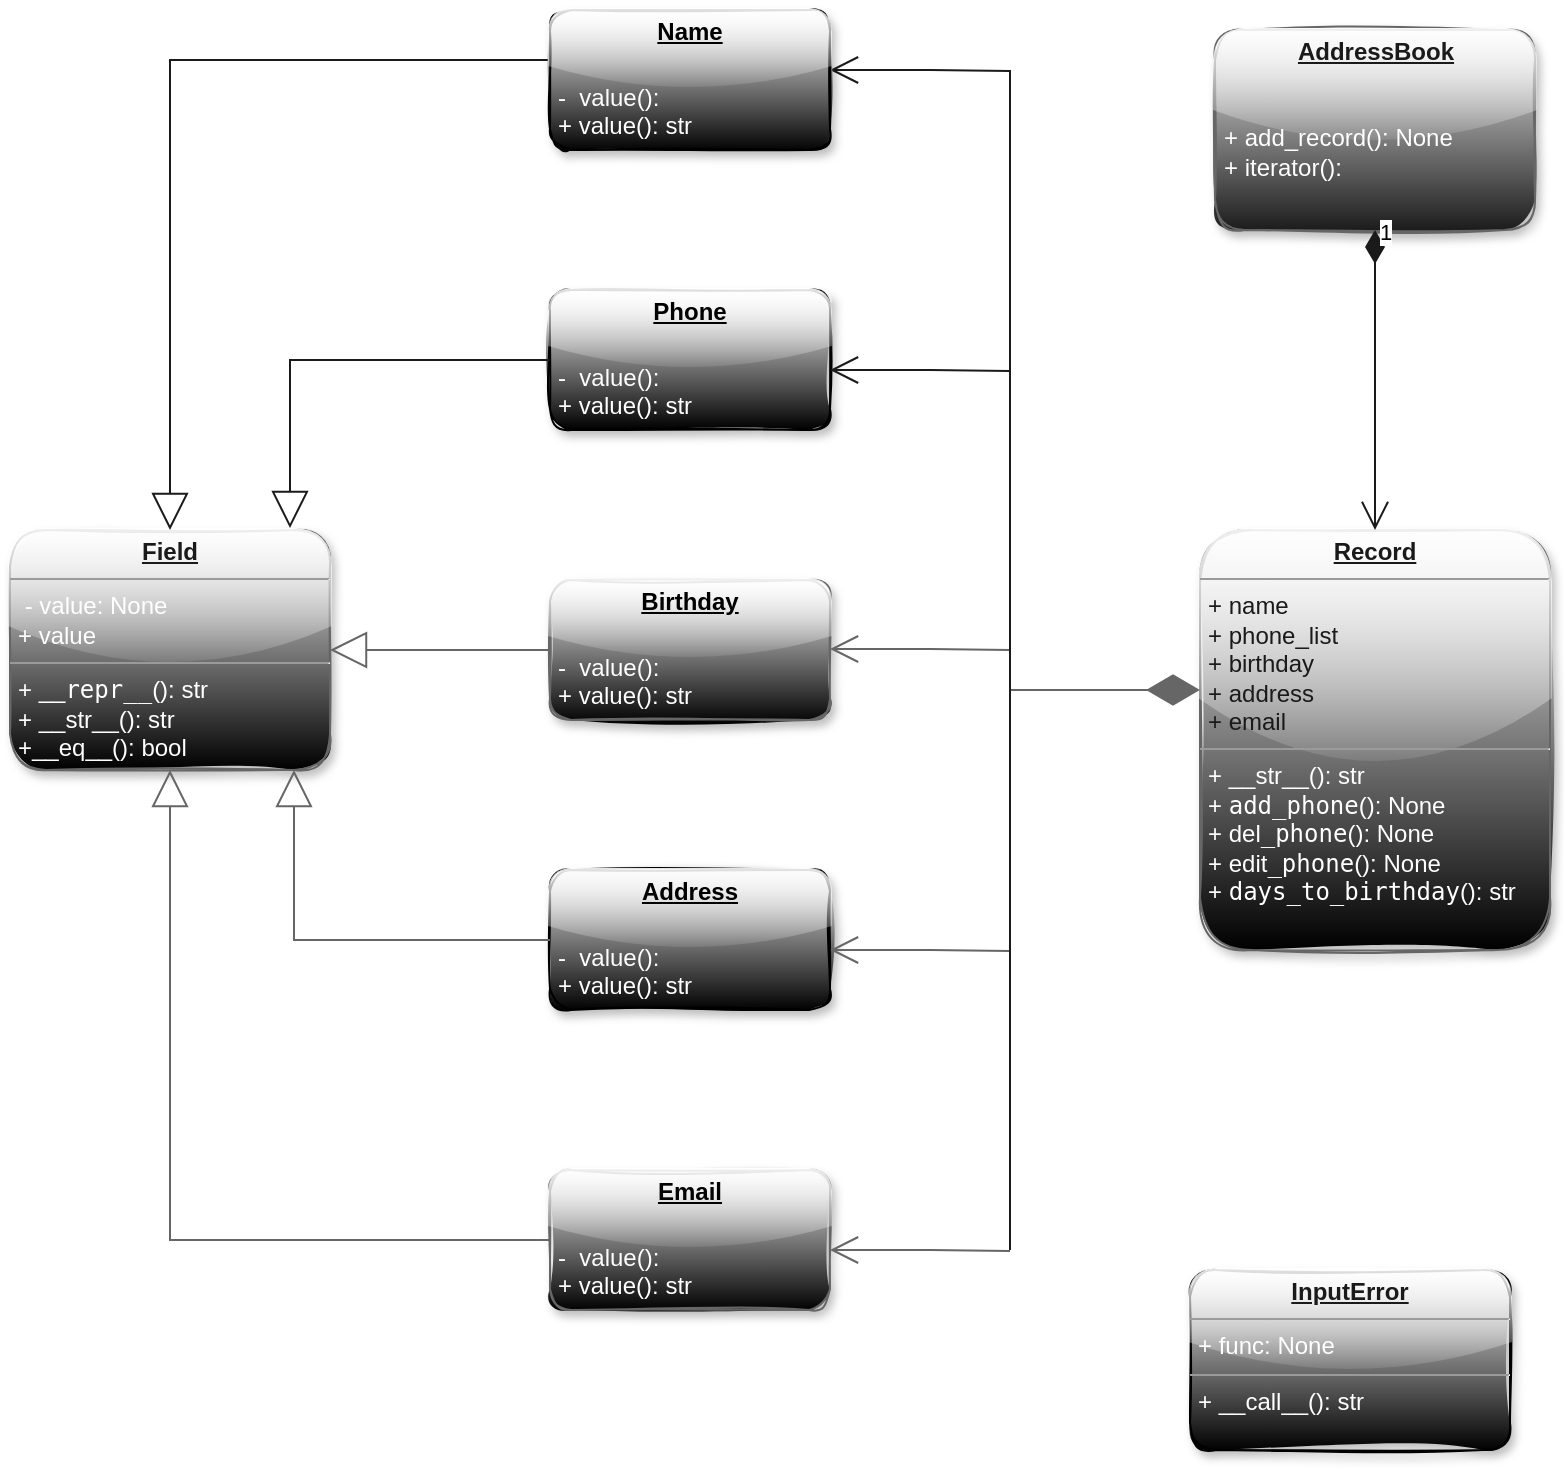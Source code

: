 <mxfile version="20.1.1" type="device"><diagram id="nMybgRbnOBuEh0HEqePO" name="Page-1"><mxGraphModel dx="1912" dy="1684" grid="1" gridSize="10" guides="1" tooltips="1" connect="1" arrows="1" fold="1" page="1" pageScale="1" pageWidth="850" pageHeight="1100" background="#ffffff" math="0" shadow="0"><root><mxCell id="0"/><mxCell id="1" parent="0"/><mxCell id="24" value="&lt;p style=&quot;margin: 0px ; margin-top: 4px ; text-align: center&quot;&gt;&lt;b&gt;&lt;font color=&quot;#1a1a1a&quot;&gt;&lt;u&gt;Field&lt;/u&gt;&lt;/font&gt;&lt;/b&gt;&lt;/p&gt;&lt;hr size=&quot;1&quot;&gt;&lt;p style=&quot;margin: 0px ; margin-left: 4px&quot;&gt;&lt;font color=&quot;#ffffff&quot;&gt;&amp;nbsp;- value: None&lt;/font&gt;&lt;/p&gt;&lt;p style=&quot;margin: 0px ; margin-left: 4px&quot;&gt;&lt;span&gt;&lt;font color=&quot;#ffffff&quot;&gt;+ value&lt;/font&gt;&lt;/span&gt;&lt;/p&gt;&lt;hr size=&quot;1&quot;&gt;&lt;p style=&quot;margin: 0px ; margin-left: 4px&quot;&gt;&lt;font color=&quot;#ffffff&quot;&gt;+ __&lt;span style=&quot;font-family: &amp;quot;jetbrains mono&amp;quot;, monospace;&quot;&gt;repr__&lt;/span&gt;&lt;span&gt;(): str&lt;/span&gt;&lt;/font&gt;&lt;/p&gt;&lt;p style=&quot;margin: 0px ; margin-left: 4px&quot;&gt;&lt;font color=&quot;#ffffff&quot;&gt;&lt;span&gt;+ __str__(): str&lt;/span&gt;&lt;/font&gt;&lt;/p&gt;&lt;p style=&quot;margin: 0px ; margin-left: 4px&quot;&gt;&lt;font color=&quot;#ffffff&quot;&gt;&lt;span&gt;+__eq__(): bool&lt;/span&gt;&lt;/font&gt;&lt;/p&gt;" style="verticalAlign=top;align=left;overflow=fill;fontSize=12;fontFamily=Helvetica;html=1;rounded=1;shadow=1;glass=1;labelBackgroundColor=none;labelBorderColor=none;sketch=1;strokeColor=#666666;fillColor=#f5f5f5;gradientColor=#000000;" parent="1" vertex="1"><mxGeometry x="-820" y="-720" width="160" height="120" as="geometry"/></mxCell><mxCell id="31" value="&lt;p style=&quot;margin: 0px ; margin-top: 4px ; text-align: center&quot;&gt;&lt;b&gt;&lt;u&gt;Email&lt;/u&gt;&lt;/b&gt;&lt;/p&gt;&lt;p style=&quot;margin: 0px ; margin-top: 4px ; text-align: center&quot;&gt;&lt;b&gt;&lt;u&gt;&lt;br&gt;&lt;/u&gt;&lt;/b&gt;&lt;/p&gt;&lt;p style=&quot;margin: 0px 0px 0px 4px&quot;&gt;&lt;font color=&quot;#ffffff&quot;&gt;-&amp;nbsp; value():&amp;nbsp;&lt;/font&gt;&lt;/p&gt;&lt;p style=&quot;margin: 0px 0px 0px 4px&quot;&gt;&lt;span&gt;&lt;font color=&quot;#ffffff&quot;&gt;+ value(): str&lt;/font&gt;&lt;/span&gt;&lt;br&gt;&lt;/p&gt;&lt;p style=&quot;margin: 0px ; margin-top: 4px ; text-align: center&quot;&gt;&lt;b&gt;&lt;u&gt;&lt;br&gt;&lt;/u&gt;&lt;/b&gt;&lt;/p&gt;&lt;p style=&quot;margin: 0px ; margin-top: 4px ; text-align: center&quot;&gt;&lt;b&gt;&lt;u&gt;&lt;br&gt;&lt;/u&gt;&lt;/b&gt;&lt;/p&gt;" style="verticalAlign=top;align=left;overflow=fill;fontSize=12;fontFamily=Helvetica;html=1;rounded=1;shadow=1;glass=1;labelBackgroundColor=none;labelBorderColor=none;sketch=1;strokeColor=#666666;fillColor=#f5f5f5;gradientColor=#000000;" parent="1" vertex="1"><mxGeometry x="-550" y="-400" width="140" height="70" as="geometry"/></mxCell><mxCell id="42" value="&lt;p style=&quot;margin: 0px ; margin-top: 4px ; text-align: center&quot;&gt;&lt;b&gt;&lt;font color=&quot;#1a1a1a&quot;&gt;&lt;u&gt;Record&lt;/u&gt;&lt;/font&gt;&lt;/b&gt;&lt;/p&gt;&lt;hr size=&quot;1&quot;&gt;&lt;p style=&quot;margin: 0px ; margin-left: 4px&quot;&gt;&lt;font color=&quot;#1a1a1a&quot;&gt;+ name&lt;/font&gt;&lt;/p&gt;&lt;p style=&quot;margin: 0px ; margin-left: 4px&quot;&gt;&lt;span&gt;&lt;font color=&quot;#1a1a1a&quot;&gt;+ phone_list&lt;/font&gt;&lt;/span&gt;&lt;/p&gt;&lt;p style=&quot;margin: 0px ; margin-left: 4px&quot;&gt;&lt;font color=&quot;#1a1a1a&quot;&gt;+ birthday&lt;/font&gt;&lt;/p&gt;&lt;p style=&quot;margin: 0px ; margin-left: 4px&quot;&gt;&lt;font color=&quot;#1a1a1a&quot;&gt;+ address&lt;/font&gt;&lt;/p&gt;&lt;p style=&quot;margin: 0px ; margin-left: 4px&quot;&gt;&lt;font color=&quot;#1a1a1a&quot;&gt;+ email&lt;/font&gt;&lt;/p&gt;&lt;hr size=&quot;1&quot;&gt;&lt;p style=&quot;margin: 0px ; margin-left: 4px&quot;&gt;&lt;span style=&quot;color: rgb(255 , 255 , 255)&quot;&gt;+ __str__(): str&lt;/span&gt;&lt;br&gt;&lt;/p&gt;&lt;p style=&quot;margin: 0px ; margin-left: 4px&quot;&gt;&lt;font color=&quot;#ffffff&quot;&gt;&lt;span&gt;+&amp;nbsp;&lt;/span&gt;&lt;/font&gt;&lt;span style=&quot;font-family: &amp;quot;jetbrains mono&amp;quot;, monospace;&quot;&gt;&lt;font color=&quot;#ffffff&quot;&gt;add_phone&lt;/font&gt;&lt;/span&gt;&lt;span style=&quot;color: rgb(255 , 255 , 255)&quot;&gt;():&amp;nbsp;&lt;/span&gt;&lt;span style=&quot;color: rgb(255 , 255 , 255)&quot;&gt;None&lt;/span&gt;&lt;/p&gt;&lt;p style=&quot;margin: 0px 0px 0px 4px&quot;&gt;&lt;font color=&quot;#ffffff&quot;&gt;+ del&lt;/font&gt;&lt;span style=&quot;font-family: &amp;quot;jetbrains mono&amp;quot;, monospace;&quot;&gt;&lt;font color=&quot;#ffffff&quot;&gt;_phone&lt;/font&gt;&lt;/span&gt;&lt;span style=&quot;color: rgb(255 , 255 , 255)&quot;&gt;():&amp;nbsp;&lt;/span&gt;&lt;span style=&quot;color: rgb(255 , 255 , 255)&quot;&gt;None&lt;/span&gt;&lt;/p&gt;&lt;p style=&quot;margin: 0px 0px 0px 4px&quot;&gt;&lt;font color=&quot;#ffffff&quot;&gt;+ edit&lt;/font&gt;&lt;span style=&quot;font-family: &amp;quot;jetbrains mono&amp;quot;, monospace;&quot;&gt;&lt;font color=&quot;#ffffff&quot;&gt;_phone&lt;/font&gt;&lt;/span&gt;&lt;span style=&quot;color: rgb(255 , 255 , 255)&quot;&gt;():&amp;nbsp;&lt;/span&gt;&lt;span style=&quot;color: rgb(255 , 255 , 255)&quot;&gt;None&lt;/span&gt;&lt;/p&gt;&lt;p style=&quot;margin: 0px 0px 0px 4px&quot;&gt;&lt;font color=&quot;#ffffff&quot;&gt;+&amp;nbsp;&lt;/font&gt;&lt;span style=&quot;font-family: &amp;quot;jetbrains mono&amp;quot;, monospace;&quot;&gt;&lt;font color=&quot;#ffffff&quot;&gt;days_to_birthday&lt;/font&gt;&lt;/span&gt;&lt;span style=&quot;color: rgb(255 , 255 , 255)&quot;&gt;(): str&lt;/span&gt;&lt;/p&gt;&lt;div&gt;&lt;span style=&quot;color: rgb(255 , 255 , 255)&quot;&gt;&lt;br&gt;&lt;/span&gt;&lt;/div&gt;&lt;div&gt;&lt;span style=&quot;color: rgb(255 , 255 , 255)&quot;&gt;&lt;br&gt;&lt;/span&gt;&lt;/div&gt;&lt;div&gt;&lt;span style=&quot;color: rgb(255 , 255 , 255)&quot;&gt;&lt;br&gt;&lt;/span&gt;&lt;/div&gt;&lt;p style=&quot;margin: 0px ; margin-left: 4px&quot;&gt;&lt;span style=&quot;color: rgb(255 , 255 , 255)&quot;&gt;&lt;br&gt;&lt;/span&gt;&lt;/p&gt;" style="verticalAlign=top;align=left;overflow=fill;fontSize=12;fontFamily=Helvetica;html=1;rounded=1;shadow=1;glass=1;labelBackgroundColor=none;labelBorderColor=none;sketch=1;strokeColor=#666666;fillColor=#f5f5f5;gradientColor=#000000;" parent="1" vertex="1"><mxGeometry x="-225" y="-720" width="175" height="210" as="geometry"/></mxCell><mxCell id="43" value="&lt;p style=&quot;margin: 0px ; margin-top: 4px ; text-align: center&quot;&gt;&lt;b&gt;&lt;font color=&quot;#1a1a1a&quot;&gt;&lt;u&gt;AddressBook&lt;/u&gt;&lt;/font&gt;&lt;/b&gt;&lt;/p&gt;&lt;p style=&quot;margin: 0px ; margin-left: 4px&quot;&gt;&lt;br&gt;&lt;/p&gt;&lt;p style=&quot;margin: 0px ; margin-left: 4px&quot;&gt;&lt;br&gt;&lt;/p&gt;&lt;p style=&quot;margin: 0px ; margin-left: 4px&quot;&gt;&lt;font color=&quot;#ffffff&quot;&gt;&lt;span&gt;+ add_record(): None&lt;/span&gt;&lt;/font&gt;&lt;/p&gt;&lt;p style=&quot;margin: 0px ; margin-left: 4px&quot;&gt;&lt;font color=&quot;#ffffff&quot;&gt;&lt;span&gt;+ iterator():&lt;/span&gt;&lt;/font&gt;&lt;/p&gt;" style="verticalAlign=top;align=left;overflow=fill;fontSize=12;fontFamily=Helvetica;html=1;rounded=1;shadow=1;glass=1;labelBackgroundColor=none;labelBorderColor=none;sketch=1;fillColor=#f5f5f5;gradientColor=#1A1A1A;strokeColor=#666666;" parent="1" vertex="1"><mxGeometry x="-217.5" y="-970" width="160" height="100" as="geometry"/></mxCell><mxCell id="45" value="&lt;p style=&quot;margin: 0px ; margin-top: 4px ; text-align: center&quot;&gt;&lt;b&gt;&lt;font color=&quot;#1a1a1a&quot;&gt;&lt;u&gt;InputError&lt;/u&gt;&lt;/font&gt;&lt;/b&gt;&lt;/p&gt;&lt;hr size=&quot;1&quot;&gt;&lt;p style=&quot;margin: 0px ; margin-left: 4px&quot;&gt;&lt;font color=&quot;#ffffff&quot;&gt;+ func: None&lt;/font&gt;&lt;/p&gt;&lt;hr size=&quot;1&quot;&gt;&lt;p style=&quot;margin: 0px ; margin-left: 4px&quot;&gt;&lt;font color=&quot;#ffffff&quot;&gt;+ __call__&lt;span&gt;(): str&lt;/span&gt;&lt;/font&gt;&lt;/p&gt;&lt;p style=&quot;margin: 0px ; margin-left: 4px&quot;&gt;&lt;br&gt;&lt;/p&gt;" style="verticalAlign=top;align=left;overflow=fill;fontSize=12;fontFamily=Helvetica;html=1;rounded=1;shadow=1;glass=1;labelBackgroundColor=none;labelBorderColor=none;sketch=1;strokeColor=#000000;fillColor=#f5f5f5;gradientColor=#000000;" parent="1" vertex="1"><mxGeometry x="-230" y="-350" width="160" height="90" as="geometry"/></mxCell><mxCell id="46" style="edgeStyle=orthogonalEdgeStyle;rounded=0;orthogonalLoop=1;jettySize=auto;html=1;exitX=0.5;exitY=1;exitDx=0;exitDy=0;fontColor=#FFFFFF;fillColor=#f5f5f5;gradientColor=#b3b3b3;strokeColor=#666666;" parent="1" source="45" target="45" edge="1"><mxGeometry relative="1" as="geometry"/></mxCell><mxCell id="29" value="&lt;p style=&quot;margin: 0px ; margin-top: 4px ; text-align: center&quot;&gt;&lt;b&gt;&lt;u&gt;Birthday&lt;/u&gt;&lt;/b&gt;&lt;/p&gt;&lt;p style=&quot;margin: 0px ; margin-top: 4px ; text-align: center&quot;&gt;&lt;b&gt;&lt;u&gt;&lt;br&gt;&lt;/u&gt;&lt;/b&gt;&lt;/p&gt;&lt;p style=&quot;margin: 0px 0px 0px 4px&quot;&gt;&lt;font color=&quot;#ffffff&quot;&gt;-&amp;nbsp; value():&amp;nbsp;&lt;/font&gt;&lt;/p&gt;&lt;p style=&quot;margin: 0px 0px 0px 4px&quot;&gt;&lt;span&gt;&lt;font color=&quot;#ffffff&quot;&gt;+ value(): str&lt;/font&gt;&lt;/span&gt;&lt;br&gt;&lt;/p&gt;&lt;p style=&quot;margin: 0px ; margin-top: 4px ; text-align: center&quot;&gt;&lt;b&gt;&lt;u&gt;&lt;br&gt;&lt;/u&gt;&lt;/b&gt;&lt;/p&gt;&lt;p style=&quot;margin: 0px ; margin-top: 4px ; text-align: center&quot;&gt;&lt;b&gt;&lt;u&gt;&lt;br&gt;&lt;/u&gt;&lt;/b&gt;&lt;/p&gt;" style="verticalAlign=top;align=left;overflow=fill;fontSize=12;fontFamily=Helvetica;html=1;rounded=1;shadow=1;glass=1;labelBackgroundColor=none;labelBorderColor=none;sketch=1;strokeColor=#666666;fillColor=#f5f5f5;gradientColor=#000000;" parent="1" vertex="1"><mxGeometry x="-550" y="-695" width="140" height="70" as="geometry"/></mxCell><mxCell id="30" value="&lt;p style=&quot;margin: 0px ; margin-top: 4px ; text-align: center&quot;&gt;&lt;b&gt;&lt;u&gt;Address&lt;/u&gt;&lt;/b&gt;&lt;/p&gt;&lt;p style=&quot;margin: 0px ; margin-top: 4px ; text-align: center&quot;&gt;&lt;b&gt;&lt;u&gt;&lt;br&gt;&lt;/u&gt;&lt;/b&gt;&lt;/p&gt;&lt;p style=&quot;margin: 0px 0px 0px 4px&quot;&gt;&lt;font color=&quot;#ffffff&quot;&gt;-&amp;nbsp; value():&amp;nbsp;&lt;/font&gt;&lt;/p&gt;&lt;p style=&quot;margin: 0px 0px 0px 4px&quot;&gt;&lt;span&gt;&lt;font color=&quot;#ffffff&quot;&gt;+ value(): str&lt;/font&gt;&lt;/span&gt;&lt;br&gt;&lt;/p&gt;&lt;p style=&quot;margin: 0px ; margin-top: 4px ; text-align: center&quot;&gt;&lt;b&gt;&lt;u&gt;&lt;br&gt;&lt;/u&gt;&lt;/b&gt;&lt;/p&gt;&lt;p style=&quot;margin: 0px ; margin-top: 4px ; text-align: center&quot;&gt;&lt;b&gt;&lt;u&gt;&lt;br&gt;&lt;/u&gt;&lt;/b&gt;&lt;/p&gt;" style="verticalAlign=top;align=left;overflow=fill;fontSize=12;fontFamily=Helvetica;html=1;rounded=1;shadow=1;glass=1;labelBackgroundColor=none;labelBorderColor=none;sketch=1;strokeColor=#000000;fillColor=#f5f5f5;gradientColor=#000000;" parent="1" vertex="1"><mxGeometry x="-550" y="-550" width="140" height="70" as="geometry"/></mxCell><mxCell id="28" value="&lt;p style=&quot;margin: 0px ; margin-top: 4px ; text-align: center&quot;&gt;&lt;b&gt;&lt;u&gt;Phone&lt;/u&gt;&lt;/b&gt;&lt;/p&gt;&lt;p style=&quot;margin: 0px ; margin-top: 4px ; text-align: center&quot;&gt;&lt;b&gt;&lt;u&gt;&lt;br&gt;&lt;/u&gt;&lt;/b&gt;&lt;/p&gt;&lt;p style=&quot;margin: 0px 0px 0px 4px&quot;&gt;&lt;font color=&quot;#ffffff&quot;&gt;-&amp;nbsp; value():&amp;nbsp;&lt;/font&gt;&lt;/p&gt;&lt;p style=&quot;margin: 0px 0px 0px 4px&quot;&gt;&lt;span&gt;&lt;font color=&quot;#ffffff&quot;&gt;+ value(): str&lt;/font&gt;&lt;/span&gt;&lt;br&gt;&lt;/p&gt;&lt;p style=&quot;margin: 0px ; margin-top: 4px ; text-align: center&quot;&gt;&lt;b&gt;&lt;u&gt;&lt;br&gt;&lt;/u&gt;&lt;/b&gt;&lt;/p&gt;&lt;p style=&quot;margin: 0px ; margin-top: 4px ; text-align: center&quot;&gt;&lt;b&gt;&lt;u&gt;&lt;br&gt;&lt;/u&gt;&lt;/b&gt;&lt;/p&gt;" style="verticalAlign=top;align=left;overflow=fill;fontSize=12;fontFamily=Helvetica;html=1;rounded=1;shadow=1;glass=1;labelBackgroundColor=none;labelBorderColor=none;sketch=1;fontColor=#000000;strokeColor=default;fillColor=default;gradientColor=#000000;" parent="1" vertex="1"><mxGeometry x="-550" y="-840" width="140" height="70" as="geometry"/></mxCell><mxCell id="56" value="" style="endArrow=block;endSize=16;endFill=0;html=1;rounded=0;fontColor=#FFFFFF;strokeColor=#1A1A1A;exitX=0;exitY=0.5;exitDx=0;exitDy=0;entryX=0.5;entryY=0;entryDx=0;entryDy=0;" parent="1" target="24" edge="1"><mxGeometry width="160" relative="1" as="geometry"><mxPoint x="-550" y="-955" as="sourcePoint"/><mxPoint x="-270" y="-740" as="targetPoint"/><Array as="points"><mxPoint x="-740" y="-955"/></Array></mxGeometry></mxCell><mxCell id="57" value="" style="endArrow=block;endSize=16;endFill=0;html=1;rounded=0;fontColor=#FFFFFF;strokeColor=#1A1A1A;exitX=0;exitY=0.5;exitDx=0;exitDy=0;entryX=0.875;entryY=-0.008;entryDx=0;entryDy=0;entryPerimeter=0;" parent="1" source="28" target="24" edge="1"><mxGeometry width="160" relative="1" as="geometry"><mxPoint x="-430" y="-740" as="sourcePoint"/><mxPoint x="-270" y="-740" as="targetPoint"/><Array as="points"><mxPoint x="-680" y="-805"/></Array></mxGeometry></mxCell><mxCell id="58" value="" style="endArrow=block;endSize=16;endFill=0;html=1;rounded=0;fontColor=#FFFFFF;strokeColor=#666666;exitX=0;exitY=0.5;exitDx=0;exitDy=0;entryX=1;entryY=0.5;entryDx=0;entryDy=0;fillColor=#f5f5f5;gradientColor=#b3b3b3;" parent="1" source="29" target="24" edge="1"><mxGeometry x="-0.273" width="160" relative="1" as="geometry"><mxPoint x="-430" y="-620" as="sourcePoint"/><mxPoint x="-270" y="-620" as="targetPoint"/><mxPoint as="offset"/></mxGeometry></mxCell><mxCell id="59" value="" style="endArrow=block;endSize=16;endFill=0;html=1;rounded=0;fontColor=#FFFFFF;strokeColor=#666666;exitX=0;exitY=0.5;exitDx=0;exitDy=0;fillColor=#f5f5f5;gradientColor=#b3b3b3;" parent="1" source="30" edge="1"><mxGeometry x="0.077" width="160" relative="1" as="geometry"><mxPoint x="-730" y="-516" as="sourcePoint"/><mxPoint x="-678" y="-600" as="targetPoint"/><Array as="points"><mxPoint x="-678" y="-515"/></Array><mxPoint as="offset"/></mxGeometry></mxCell><mxCell id="60" value="" style="endArrow=block;endSize=16;endFill=0;html=1;rounded=0;fontColor=#FFFFFF;strokeColor=#666666;exitX=0;exitY=0.5;exitDx=0;exitDy=0;entryX=0.5;entryY=1;entryDx=0;entryDy=0;fillColor=#f5f5f5;gradientColor=#b3b3b3;" parent="1" source="31" target="24" edge="1"><mxGeometry width="160" relative="1" as="geometry"><mxPoint x="-780" y="-516" as="sourcePoint"/><mxPoint x="-620" y="-516" as="targetPoint"/><Array as="points"><mxPoint x="-740" y="-365"/></Array></mxGeometry></mxCell><mxCell id="66" value="1" style="endArrow=open;html=1;endSize=12;startArrow=diamondThin;startSize=14;startFill=1;edgeStyle=orthogonalEdgeStyle;align=left;verticalAlign=bottom;rounded=0;strokeColor=#1A1A1A;exitX=0.5;exitY=1;exitDx=0;exitDy=0;entryX=0.5;entryY=0;entryDx=0;entryDy=0;" parent="1" source="43" target="42" edge="1"><mxGeometry x="-0.867" relative="1" as="geometry"><mxPoint x="-260" y="-730" as="sourcePoint"/><mxPoint x="-100" y="-730" as="targetPoint"/><mxPoint as="offset"/></mxGeometry></mxCell><mxCell id="78" value="" style="endArrow=diamondThin;endFill=1;endSize=24;html=1;rounded=0;strokeColor=#666666;fillColor=#f5f5f5;gradientColor=#b3b3b3;" parent="1" edge="1"><mxGeometry width="160" relative="1" as="geometry"><mxPoint x="-320" y="-640" as="sourcePoint"/><mxPoint x="-225" y="-640" as="targetPoint"/></mxGeometry></mxCell><mxCell id="81" value="" style="endArrow=open;endFill=1;endSize=12;html=1;rounded=0;strokeColor=#666666;fillColor=#f5f5f5;gradientColor=#b3b3b3;" parent="1" edge="1"><mxGeometry width="160" relative="1" as="geometry"><mxPoint x="-320" y="-660" as="sourcePoint"/><mxPoint x="-410" y="-660.5" as="targetPoint"/><Array as="points"><mxPoint x="-360" y="-660.5"/></Array></mxGeometry></mxCell><mxCell id="82" value="" style="endArrow=open;endFill=1;endSize=12;html=1;rounded=0;strokeColor=#1A1A1A;" parent="1" edge="1"><mxGeometry width="160" relative="1" as="geometry"><mxPoint x="-320" y="-799.5" as="sourcePoint"/><mxPoint x="-410" y="-800" as="targetPoint"/><Array as="points"><mxPoint x="-360" y="-800"/></Array></mxGeometry></mxCell><mxCell id="83" value="" style="endArrow=open;endFill=1;endSize=12;html=1;rounded=0;strokeColor=#666666;fillColor=#f5f5f5;gradientColor=#b3b3b3;" parent="1" edge="1"><mxGeometry width="160" relative="1" as="geometry"><mxPoint x="-320" y="-509.5" as="sourcePoint"/><mxPoint x="-410" y="-510" as="targetPoint"/><Array as="points"><mxPoint x="-360" y="-510"/></Array></mxGeometry></mxCell><mxCell id="84" value="" style="endArrow=open;endFill=1;endSize=12;html=1;rounded=0;strokeColor=#666666;fillColor=#f5f5f5;gradientColor=#b3b3b3;" parent="1" edge="1"><mxGeometry width="160" relative="1" as="geometry"><mxPoint x="-320" y="-359.5" as="sourcePoint"/><mxPoint x="-410" y="-360" as="targetPoint"/><Array as="points"><mxPoint x="-360" y="-360"/></Array></mxGeometry></mxCell><mxCell id="85" value="" style="endArrow=open;endFill=1;endSize=12;html=1;rounded=0;strokeColor=#1A1A1A;" parent="1" edge="1"><mxGeometry width="160" relative="1" as="geometry"><mxPoint x="-320" y="-949.5" as="sourcePoint"/><mxPoint x="-410" y="-950" as="targetPoint"/><Array as="points"><mxPoint x="-360" y="-950"/></Array></mxGeometry></mxCell><mxCell id="86" value="" style="line;strokeWidth=1;fillColor=none;align=left;verticalAlign=middle;spacingTop=-1;spacingLeft=3;spacingRight=3;rotatable=0;labelPosition=right;points=[];portConstraint=eastwest;strokeColor=#1A1A1A;direction=south;" parent="1" vertex="1"><mxGeometry x="-390" y="-950" width="140" height="590" as="geometry"/></mxCell><mxCell id="fFofPZSEhTLZ1HChgdWV-86" value="&lt;p style=&quot;margin: 0px ; margin-top: 4px ; text-align: center&quot;&gt;&lt;b&gt;&lt;u&gt;Name&lt;/u&gt;&lt;/b&gt;&lt;/p&gt;&lt;p style=&quot;margin: 0px ; margin-top: 4px ; text-align: center&quot;&gt;&lt;b&gt;&lt;u&gt;&lt;br&gt;&lt;/u&gt;&lt;/b&gt;&lt;/p&gt;&lt;p style=&quot;margin: 0px 0px 0px 4px&quot;&gt;&lt;font color=&quot;#ffffff&quot;&gt;-&amp;nbsp; value():&amp;nbsp;&lt;/font&gt;&lt;/p&gt;&lt;p style=&quot;margin: 0px 0px 0px 4px&quot;&gt;&lt;span&gt;&lt;font color=&quot;#ffffff&quot;&gt;+ value(): str&lt;/font&gt;&lt;/span&gt;&lt;br&gt;&lt;/p&gt;&lt;p style=&quot;margin: 0px ; margin-top: 4px ; text-align: center&quot;&gt;&lt;b&gt;&lt;u&gt;&lt;br&gt;&lt;/u&gt;&lt;/b&gt;&lt;/p&gt;&lt;p style=&quot;margin: 0px ; margin-top: 4px ; text-align: center&quot;&gt;&lt;b&gt;&lt;u&gt;&lt;br&gt;&lt;/u&gt;&lt;/b&gt;&lt;/p&gt;" style="verticalAlign=top;align=left;overflow=fill;fontSize=12;fontFamily=Helvetica;html=1;rounded=1;shadow=1;glass=1;labelBackgroundColor=none;labelBorderColor=none;sketch=1;fontColor=#000000;strokeColor=default;fillColor=default;gradientColor=#000000;" vertex="1" parent="1"><mxGeometry x="-550" y="-980" width="140" height="70" as="geometry"/></mxCell></root></mxGraphModel></diagram></mxfile>
